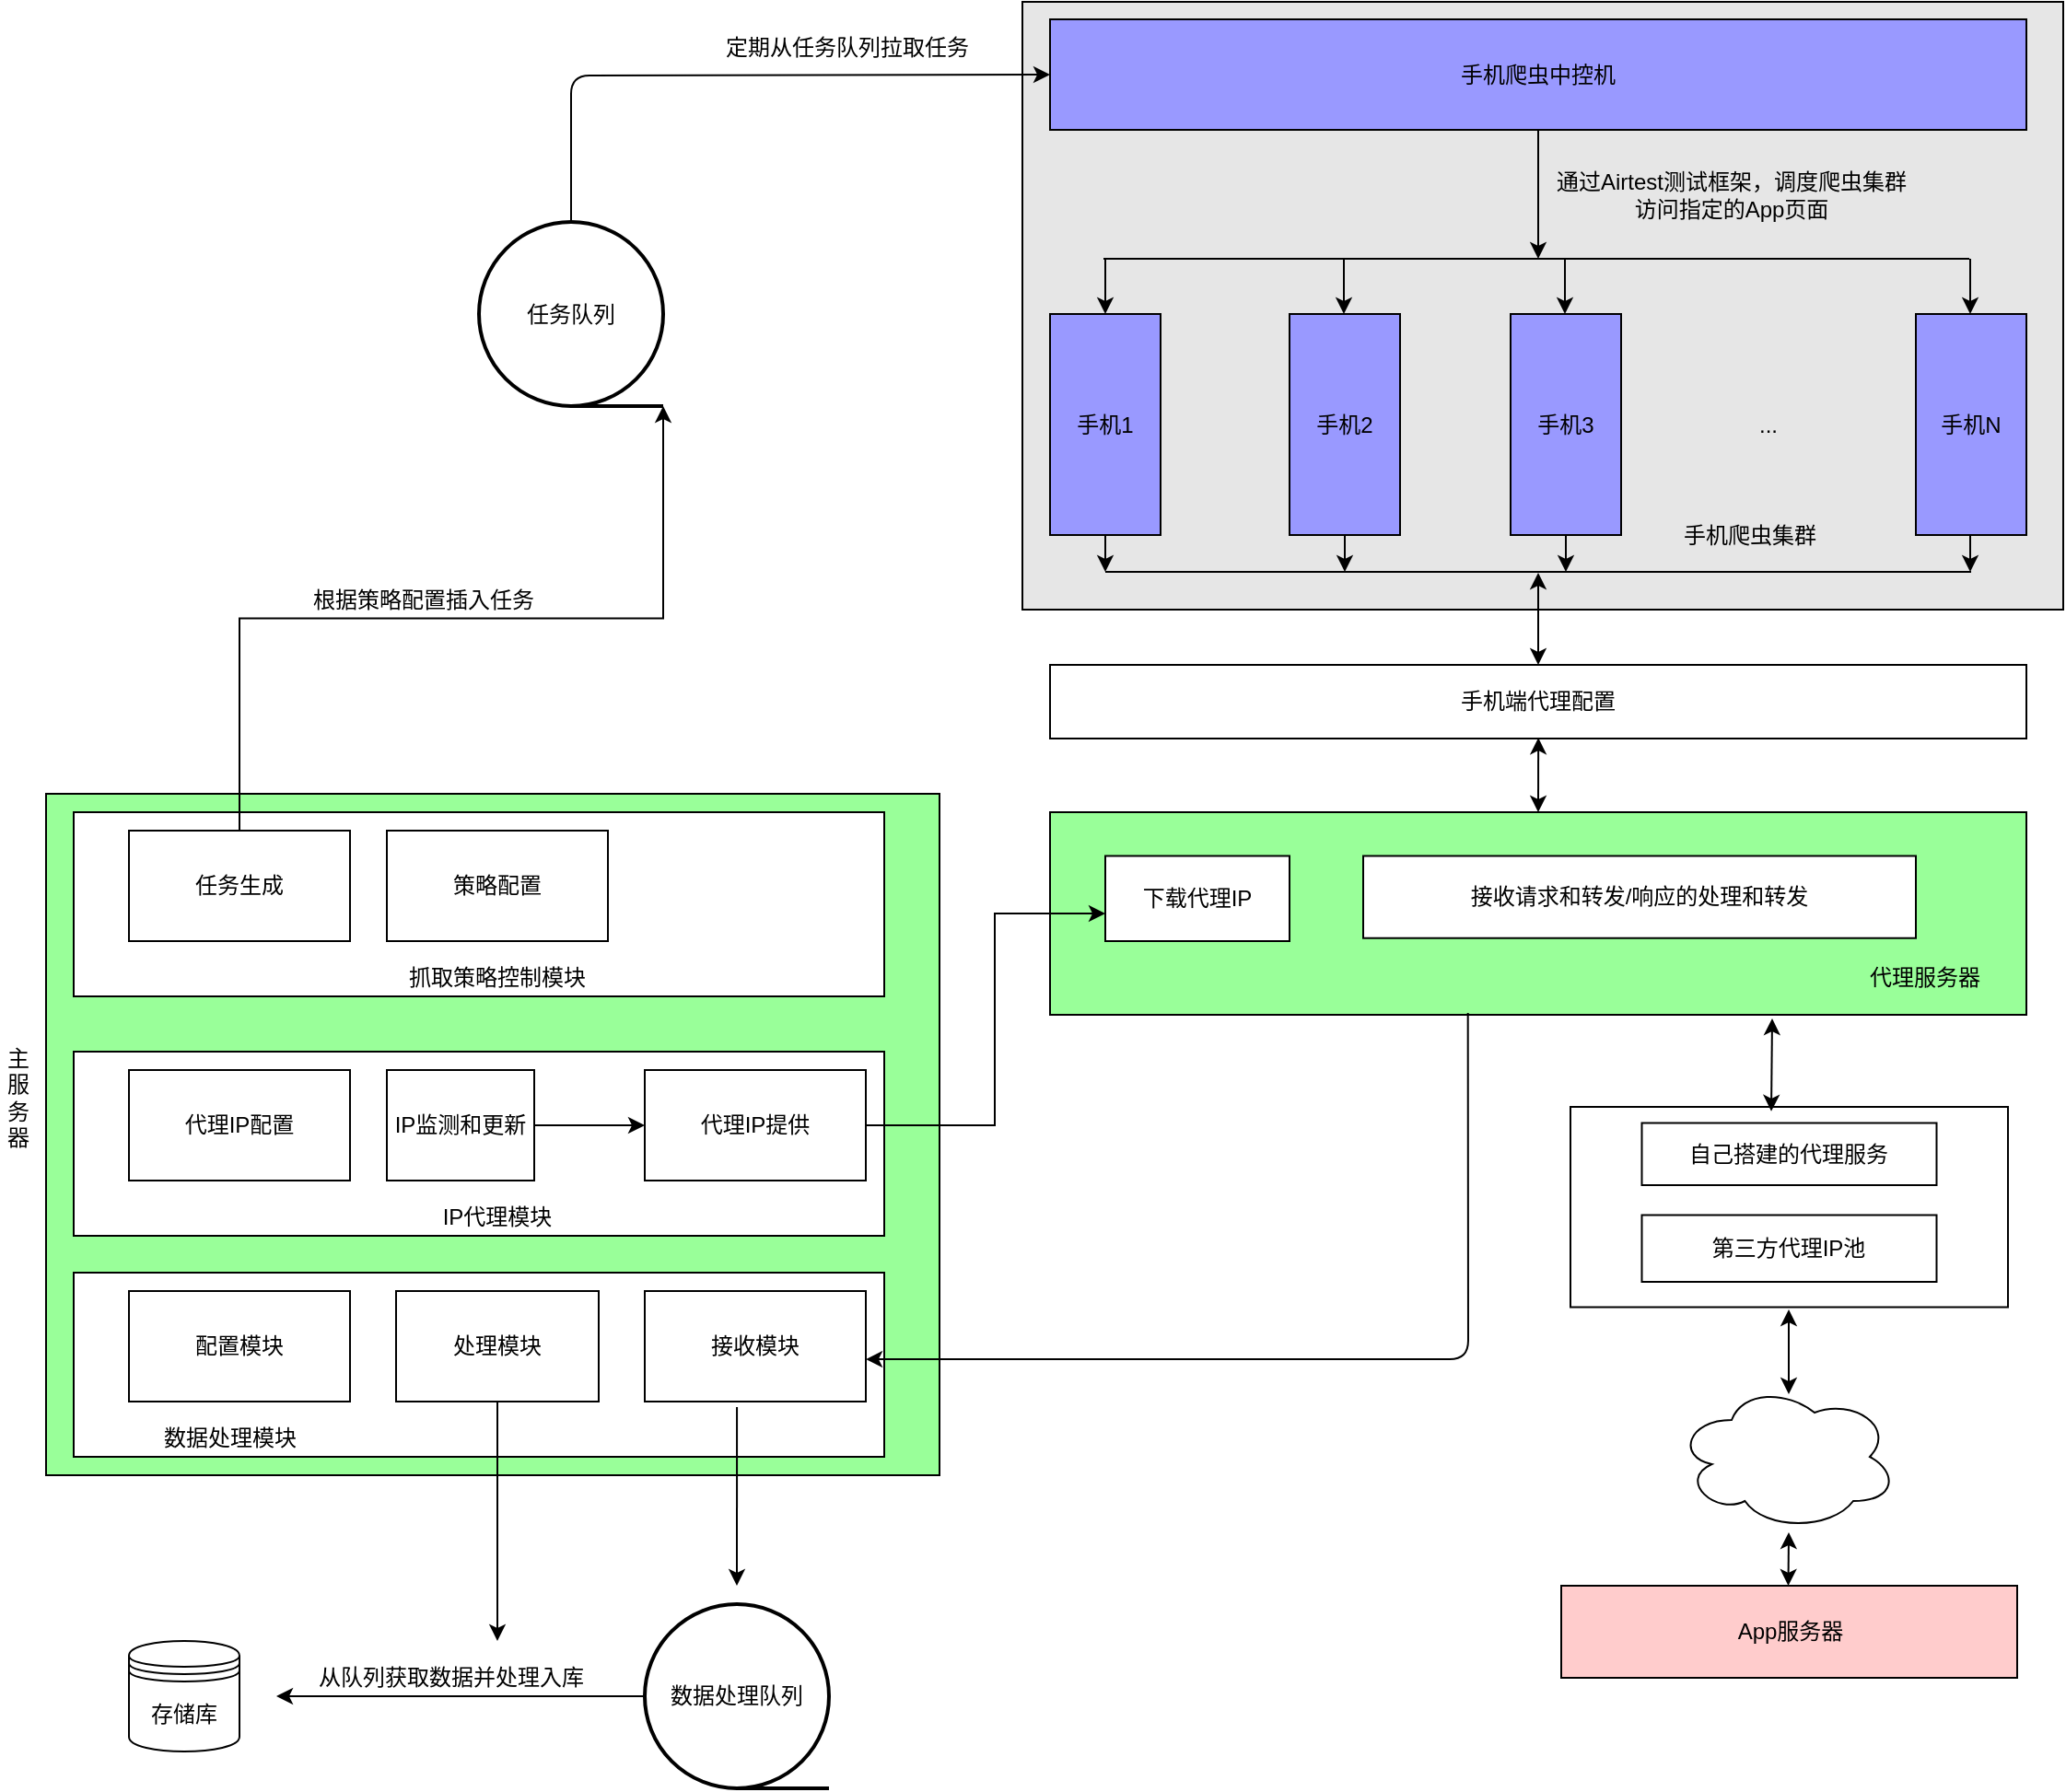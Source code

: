 <mxfile version="13.6.3" type="github">
  <diagram id="sB7zFL8JFn0QuQvQ9iL3" name="第 1 页">
    <mxGraphModel dx="1108" dy="482" grid="1" gridSize="10" guides="1" tooltips="1" connect="1" arrows="1" fold="1" page="1" pageScale="1" pageWidth="1169" pageHeight="1654" math="0" shadow="0">
      <root>
        <mxCell id="0" />
        <mxCell id="1" parent="0" />
        <mxCell id="WBYiJeZkuYEDSoGqKssV-112" value="" style="rounded=0;whiteSpace=wrap;html=1;fillColor=#E6E6E6;" vertex="1" parent="1">
          <mxGeometry x="585" y="30" width="565" height="330" as="geometry" />
        </mxCell>
        <mxCell id="WBYiJeZkuYEDSoGqKssV-60" value="" style="rounded=0;whiteSpace=wrap;html=1;fillColor=#99FF99;" vertex="1" parent="1">
          <mxGeometry x="600" y="470" width="530" height="110" as="geometry" />
        </mxCell>
        <mxCell id="WBYiJeZkuYEDSoGqKssV-66" value="" style="rounded=0;whiteSpace=wrap;html=1;" vertex="1" parent="1">
          <mxGeometry x="882.5" y="630" width="237.5" height="108.75" as="geometry" />
        </mxCell>
        <mxCell id="WBYiJeZkuYEDSoGqKssV-14" style="edgeStyle=orthogonalEdgeStyle;rounded=0;orthogonalLoop=1;jettySize=auto;html=1;exitX=0.5;exitY=1;exitDx=0;exitDy=0;" edge="1" parent="1" source="WBYiJeZkuYEDSoGqKssV-3">
          <mxGeometry relative="1" as="geometry">
            <mxPoint x="630" y="339.5" as="targetPoint" />
          </mxGeometry>
        </mxCell>
        <mxCell id="WBYiJeZkuYEDSoGqKssV-32" style="edgeStyle=orthogonalEdgeStyle;rounded=0;orthogonalLoop=1;jettySize=auto;html=1;exitX=0.5;exitY=0;exitDx=0;exitDy=0;entryX=0.5;entryY=0;entryDx=0;entryDy=0;" edge="1" parent="1" target="WBYiJeZkuYEDSoGqKssV-3">
          <mxGeometry relative="1" as="geometry">
            <mxPoint x="630" y="169.5" as="sourcePoint" />
          </mxGeometry>
        </mxCell>
        <mxCell id="WBYiJeZkuYEDSoGqKssV-3" value="手机1" style="rounded=0;whiteSpace=wrap;html=1;fillColor=#9999FF;" vertex="1" parent="1">
          <mxGeometry x="600" y="199.5" width="60" height="120" as="geometry" />
        </mxCell>
        <mxCell id="WBYiJeZkuYEDSoGqKssV-4" value="手机N" style="rounded=0;whiteSpace=wrap;html=1;fillColor=#9999FF;" vertex="1" parent="1">
          <mxGeometry x="1070" y="199.5" width="60" height="120" as="geometry" />
        </mxCell>
        <mxCell id="WBYiJeZkuYEDSoGqKssV-12" style="edgeStyle=orthogonalEdgeStyle;rounded=0;orthogonalLoop=1;jettySize=auto;html=1;exitX=0.5;exitY=1;exitDx=0;exitDy=0;" edge="1" parent="1" source="WBYiJeZkuYEDSoGqKssV-5">
          <mxGeometry relative="1" as="geometry">
            <mxPoint x="880" y="339.5" as="targetPoint" />
          </mxGeometry>
        </mxCell>
        <mxCell id="WBYiJeZkuYEDSoGqKssV-5" value="手机3" style="rounded=0;whiteSpace=wrap;html=1;fillColor=#9999FF;" vertex="1" parent="1">
          <mxGeometry x="850" y="199.5" width="60" height="120" as="geometry" />
        </mxCell>
        <mxCell id="WBYiJeZkuYEDSoGqKssV-11" style="edgeStyle=orthogonalEdgeStyle;rounded=0;orthogonalLoop=1;jettySize=auto;html=1;exitX=0.5;exitY=1;exitDx=0;exitDy=0;" edge="1" parent="1" source="WBYiJeZkuYEDSoGqKssV-6">
          <mxGeometry relative="1" as="geometry">
            <mxPoint x="760" y="339.5" as="targetPoint" />
          </mxGeometry>
        </mxCell>
        <mxCell id="WBYiJeZkuYEDSoGqKssV-6" value="手机2" style="rounded=0;whiteSpace=wrap;html=1;fillColor=#9999FF;" vertex="1" parent="1">
          <mxGeometry x="730" y="199.5" width="60" height="120" as="geometry" />
        </mxCell>
        <mxCell id="WBYiJeZkuYEDSoGqKssV-8" value="..." style="text;html=1;strokeColor=none;fillColor=none;align=center;verticalAlign=middle;whiteSpace=wrap;rounded=0;" vertex="1" parent="1">
          <mxGeometry x="970" y="249.5" width="40" height="20" as="geometry" />
        </mxCell>
        <mxCell id="WBYiJeZkuYEDSoGqKssV-24" style="edgeStyle=orthogonalEdgeStyle;rounded=0;orthogonalLoop=1;jettySize=auto;html=1;exitX=0.5;exitY=1;exitDx=0;exitDy=0;" edge="1" parent="1">
          <mxGeometry relative="1" as="geometry">
            <mxPoint x="1099.5" y="339.5" as="targetPoint" />
            <mxPoint x="1099.5" y="319.5" as="sourcePoint" />
          </mxGeometry>
        </mxCell>
        <mxCell id="WBYiJeZkuYEDSoGqKssV-28" value="" style="endArrow=none;html=1;" edge="1" parent="1">
          <mxGeometry width="50" height="50" relative="1" as="geometry">
            <mxPoint x="630" y="339.5" as="sourcePoint" />
            <mxPoint x="1100" y="339.5" as="targetPoint" />
          </mxGeometry>
        </mxCell>
        <mxCell id="WBYiJeZkuYEDSoGqKssV-29" value="" style="endArrow=none;html=1;" edge="1" parent="1">
          <mxGeometry width="50" height="50" relative="1" as="geometry">
            <mxPoint x="629" y="169.5" as="sourcePoint" />
            <mxPoint x="1099" y="169.5" as="targetPoint" />
          </mxGeometry>
        </mxCell>
        <mxCell id="WBYiJeZkuYEDSoGqKssV-33" style="edgeStyle=orthogonalEdgeStyle;rounded=0;orthogonalLoop=1;jettySize=auto;html=1;exitX=0.5;exitY=0;exitDx=0;exitDy=0;entryX=0.5;entryY=0;entryDx=0;entryDy=0;" edge="1" parent="1">
          <mxGeometry relative="1" as="geometry">
            <mxPoint x="759.5" y="199.5" as="targetPoint" />
            <mxPoint x="759.5" y="169.5" as="sourcePoint" />
          </mxGeometry>
        </mxCell>
        <mxCell id="WBYiJeZkuYEDSoGqKssV-34" style="edgeStyle=orthogonalEdgeStyle;rounded=0;orthogonalLoop=1;jettySize=auto;html=1;exitX=0.5;exitY=0;exitDx=0;exitDy=0;entryX=0.5;entryY=0;entryDx=0;entryDy=0;" edge="1" parent="1">
          <mxGeometry relative="1" as="geometry">
            <mxPoint x="879.5" y="199.5" as="targetPoint" />
            <mxPoint x="879.5" y="169.5" as="sourcePoint" />
          </mxGeometry>
        </mxCell>
        <mxCell id="WBYiJeZkuYEDSoGqKssV-35" style="edgeStyle=orthogonalEdgeStyle;rounded=0;orthogonalLoop=1;jettySize=auto;html=1;exitX=0.5;exitY=0;exitDx=0;exitDy=0;entryX=0.5;entryY=0;entryDx=0;entryDy=0;" edge="1" parent="1">
          <mxGeometry relative="1" as="geometry">
            <mxPoint x="1099.5" y="199.5" as="targetPoint" />
            <mxPoint x="1099.5" y="169.5" as="sourcePoint" />
          </mxGeometry>
        </mxCell>
        <mxCell id="WBYiJeZkuYEDSoGqKssV-36" value="手机爬虫集群" style="text;html=1;strokeColor=none;fillColor=none;align=center;verticalAlign=middle;whiteSpace=wrap;rounded=0;" vertex="1" parent="1">
          <mxGeometry x="940" y="309.5" width="80" height="20" as="geometry" />
        </mxCell>
        <mxCell id="WBYiJeZkuYEDSoGqKssV-38" style="edgeStyle=orthogonalEdgeStyle;rounded=0;orthogonalLoop=1;jettySize=auto;html=1;exitX=0.5;exitY=1;exitDx=0;exitDy=0;" edge="1" parent="1" source="WBYiJeZkuYEDSoGqKssV-37">
          <mxGeometry relative="1" as="geometry">
            <mxPoint x="865" y="169.5" as="targetPoint" />
          </mxGeometry>
        </mxCell>
        <mxCell id="WBYiJeZkuYEDSoGqKssV-37" value="手机爬虫中控机" style="rounded=0;whiteSpace=wrap;html=1;fillColor=#9999FF;" vertex="1" parent="1">
          <mxGeometry x="600" y="39.5" width="530" height="60" as="geometry" />
        </mxCell>
        <mxCell id="WBYiJeZkuYEDSoGqKssV-39" value="通过Airtest测试框架，调度爬虫集群访问指定的App页面" style="text;html=1;strokeColor=none;fillColor=none;align=center;verticalAlign=middle;whiteSpace=wrap;rounded=0;" vertex="1" parent="1">
          <mxGeometry x="870" y="129.5" width="200" height="10" as="geometry" />
        </mxCell>
        <mxCell id="WBYiJeZkuYEDSoGqKssV-40" value="任务队列" style="strokeWidth=2;html=1;shape=mxgraph.flowchart.sequential_data;whiteSpace=wrap;" vertex="1" parent="1">
          <mxGeometry x="290" y="149.5" width="100" height="100" as="geometry" />
        </mxCell>
        <mxCell id="WBYiJeZkuYEDSoGqKssV-41" value="" style="endArrow=classic;html=1;entryX=0;entryY=0.5;entryDx=0;entryDy=0;exitX=0.5;exitY=0;exitDx=0;exitDy=0;exitPerimeter=0;" edge="1" parent="1" source="WBYiJeZkuYEDSoGqKssV-40" target="WBYiJeZkuYEDSoGqKssV-37">
          <mxGeometry width="50" height="50" relative="1" as="geometry">
            <mxPoint x="160" y="140" as="sourcePoint" />
            <mxPoint x="200" y="60" as="targetPoint" />
            <Array as="points">
              <mxPoint x="340" y="70" />
            </Array>
          </mxGeometry>
        </mxCell>
        <mxCell id="WBYiJeZkuYEDSoGqKssV-42" value="" style="rounded=0;whiteSpace=wrap;html=1;fillColor=#99FF99;" vertex="1" parent="1">
          <mxGeometry x="55" y="460" width="485" height="370" as="geometry" />
        </mxCell>
        <mxCell id="WBYiJeZkuYEDSoGqKssV-43" value="" style="rounded=0;whiteSpace=wrap;html=1;" vertex="1" parent="1">
          <mxGeometry x="70" y="470" width="440" height="100" as="geometry" />
        </mxCell>
        <mxCell id="WBYiJeZkuYEDSoGqKssV-45" value="定期从任务队列拉取任务" style="text;html=1;strokeColor=none;fillColor=none;align=center;verticalAlign=middle;whiteSpace=wrap;rounded=0;" vertex="1" parent="1">
          <mxGeometry x="390" y="50" width="200" height="10" as="geometry" />
        </mxCell>
        <mxCell id="WBYiJeZkuYEDSoGqKssV-46" value="根据策略配置插入任务" style="text;html=1;strokeColor=none;fillColor=none;align=center;verticalAlign=middle;whiteSpace=wrap;rounded=0;" vertex="1" parent="1">
          <mxGeometry x="160" y="350" width="200" height="10" as="geometry" />
        </mxCell>
        <mxCell id="WBYiJeZkuYEDSoGqKssV-48" style="edgeStyle=orthogonalEdgeStyle;rounded=0;orthogonalLoop=1;jettySize=auto;html=1;exitX=0.5;exitY=0;exitDx=0;exitDy=0;entryX=1;entryY=1;entryDx=0;entryDy=0;entryPerimeter=0;" edge="1" parent="1" source="WBYiJeZkuYEDSoGqKssV-47" target="WBYiJeZkuYEDSoGqKssV-40">
          <mxGeometry relative="1" as="geometry" />
        </mxCell>
        <mxCell id="WBYiJeZkuYEDSoGqKssV-47" value="任务生成" style="rounded=0;whiteSpace=wrap;html=1;" vertex="1" parent="1">
          <mxGeometry x="100" y="480" width="120" height="60" as="geometry" />
        </mxCell>
        <mxCell id="WBYiJeZkuYEDSoGqKssV-49" value="策略配置" style="rounded=0;whiteSpace=wrap;html=1;" vertex="1" parent="1">
          <mxGeometry x="240" y="480" width="120" height="60" as="geometry" />
        </mxCell>
        <mxCell id="WBYiJeZkuYEDSoGqKssV-50" value="抓取策略控制模块" style="text;html=1;strokeColor=none;fillColor=none;align=center;verticalAlign=middle;whiteSpace=wrap;rounded=0;" vertex="1" parent="1">
          <mxGeometry x="235" y="550" width="130" height="20" as="geometry" />
        </mxCell>
        <mxCell id="WBYiJeZkuYEDSoGqKssV-51" value="主服务器" style="text;html=1;strokeColor=none;fillColor=none;align=center;verticalAlign=middle;whiteSpace=wrap;rounded=0;" vertex="1" parent="1">
          <mxGeometry x="30" y="520" width="20" height="210" as="geometry" />
        </mxCell>
        <mxCell id="WBYiJeZkuYEDSoGqKssV-53" value="" style="rounded=0;whiteSpace=wrap;html=1;" vertex="1" parent="1">
          <mxGeometry x="70" y="600" width="440" height="100" as="geometry" />
        </mxCell>
        <mxCell id="WBYiJeZkuYEDSoGqKssV-54" value="代理IP配置" style="rounded=0;whiteSpace=wrap;html=1;" vertex="1" parent="1">
          <mxGeometry x="100" y="610" width="120" height="60" as="geometry" />
        </mxCell>
        <mxCell id="WBYiJeZkuYEDSoGqKssV-68" value="" style="edgeStyle=orthogonalEdgeStyle;rounded=0;orthogonalLoop=1;jettySize=auto;html=1;" edge="1" parent="1" source="WBYiJeZkuYEDSoGqKssV-55" target="WBYiJeZkuYEDSoGqKssV-57">
          <mxGeometry relative="1" as="geometry" />
        </mxCell>
        <mxCell id="WBYiJeZkuYEDSoGqKssV-55" value="IP监测和更新" style="rounded=0;whiteSpace=wrap;html=1;" vertex="1" parent="1">
          <mxGeometry x="240" y="610" width="80" height="60" as="geometry" />
        </mxCell>
        <mxCell id="WBYiJeZkuYEDSoGqKssV-56" value="IP代理模块" style="text;html=1;strokeColor=none;fillColor=none;align=center;verticalAlign=middle;whiteSpace=wrap;rounded=0;" vertex="1" parent="1">
          <mxGeometry x="235" y="680" width="130" height="20" as="geometry" />
        </mxCell>
        <mxCell id="WBYiJeZkuYEDSoGqKssV-62" style="edgeStyle=orthogonalEdgeStyle;rounded=0;orthogonalLoop=1;jettySize=auto;html=1;exitX=1;exitY=0.5;exitDx=0;exitDy=0;" edge="1" parent="1" source="WBYiJeZkuYEDSoGqKssV-57" target="WBYiJeZkuYEDSoGqKssV-91">
          <mxGeometry relative="1" as="geometry">
            <mxPoint x="610" y="525" as="targetPoint" />
            <Array as="points">
              <mxPoint x="570" y="640" />
              <mxPoint x="570" y="525" />
            </Array>
          </mxGeometry>
        </mxCell>
        <mxCell id="WBYiJeZkuYEDSoGqKssV-57" value="代理IP提供" style="rounded=0;whiteSpace=wrap;html=1;" vertex="1" parent="1">
          <mxGeometry x="380" y="610" width="120" height="60" as="geometry" />
        </mxCell>
        <mxCell id="WBYiJeZkuYEDSoGqKssV-58" value="手机端代理配置" style="rounded=0;whiteSpace=wrap;html=1;" vertex="1" parent="1">
          <mxGeometry x="600" y="390" width="530" height="40" as="geometry" />
        </mxCell>
        <mxCell id="WBYiJeZkuYEDSoGqKssV-63" value="自己搭建的代理服务" style="rounded=0;whiteSpace=wrap;html=1;" vertex="1" parent="1">
          <mxGeometry x="921.25" y="638.75" width="160" height="33.75" as="geometry" />
        </mxCell>
        <mxCell id="WBYiJeZkuYEDSoGqKssV-64" value="第三方代理IP池" style="rounded=0;whiteSpace=wrap;html=1;" vertex="1" parent="1">
          <mxGeometry x="921.25" y="688.75" width="160" height="36.25" as="geometry" />
        </mxCell>
        <mxCell id="WBYiJeZkuYEDSoGqKssV-72" value="" style="endArrow=classic;startArrow=classic;html=1;exitX=0.459;exitY=0.022;exitDx=0;exitDy=0;exitPerimeter=0;" edge="1" parent="1" source="WBYiJeZkuYEDSoGqKssV-66">
          <mxGeometry width="50" height="50" relative="1" as="geometry">
            <mxPoint x="810" y="630" as="sourcePoint" />
            <mxPoint x="992" y="582" as="targetPoint" />
          </mxGeometry>
        </mxCell>
        <mxCell id="WBYiJeZkuYEDSoGqKssV-74" value="" style="endArrow=classic;startArrow=classic;html=1;" edge="1" parent="1">
          <mxGeometry width="50" height="50" relative="1" as="geometry">
            <mxPoint x="1001" y="786" as="sourcePoint" />
            <mxPoint x="1001" y="740" as="targetPoint" />
          </mxGeometry>
        </mxCell>
        <mxCell id="WBYiJeZkuYEDSoGqKssV-75" value="" style="endArrow=classic;startArrow=classic;html=1;" edge="1" parent="1">
          <mxGeometry width="50" height="50" relative="1" as="geometry">
            <mxPoint x="865" y="470" as="sourcePoint" />
            <mxPoint x="865.07" y="429.61" as="targetPoint" />
          </mxGeometry>
        </mxCell>
        <mxCell id="WBYiJeZkuYEDSoGqKssV-76" value="" style="endArrow=classic;startArrow=classic;html=1;exitX=0.5;exitY=0;exitDx=0;exitDy=0;" edge="1" parent="1" source="WBYiJeZkuYEDSoGqKssV-58">
          <mxGeometry width="50" height="50" relative="1" as="geometry">
            <mxPoint x="865" y="370" as="sourcePoint" />
            <mxPoint x="865" y="340" as="targetPoint" />
          </mxGeometry>
        </mxCell>
        <mxCell id="WBYiJeZkuYEDSoGqKssV-77" value="" style="rounded=0;whiteSpace=wrap;html=1;" vertex="1" parent="1">
          <mxGeometry x="70" y="720" width="440" height="100" as="geometry" />
        </mxCell>
        <mxCell id="WBYiJeZkuYEDSoGqKssV-78" value="配置模块" style="rounded=0;whiteSpace=wrap;html=1;" vertex="1" parent="1">
          <mxGeometry x="100" y="730" width="120" height="60" as="geometry" />
        </mxCell>
        <mxCell id="WBYiJeZkuYEDSoGqKssV-98" style="edgeStyle=orthogonalEdgeStyle;rounded=0;orthogonalLoop=1;jettySize=auto;html=1;exitX=0.5;exitY=1;exitDx=0;exitDy=0;" edge="1" parent="1" source="WBYiJeZkuYEDSoGqKssV-80">
          <mxGeometry relative="1" as="geometry">
            <mxPoint x="300" y="920" as="targetPoint" />
          </mxGeometry>
        </mxCell>
        <mxCell id="WBYiJeZkuYEDSoGqKssV-80" value="处理模块" style="rounded=0;whiteSpace=wrap;html=1;" vertex="1" parent="1">
          <mxGeometry x="245" y="730" width="110" height="60" as="geometry" />
        </mxCell>
        <mxCell id="WBYiJeZkuYEDSoGqKssV-81" value="数据处理模块" style="text;html=1;strokeColor=none;fillColor=none;align=center;verticalAlign=middle;whiteSpace=wrap;rounded=0;" vertex="1" parent="1">
          <mxGeometry x="90" y="800" width="130" height="20" as="geometry" />
        </mxCell>
        <mxCell id="WBYiJeZkuYEDSoGqKssV-82" value="接收模块" style="rounded=0;whiteSpace=wrap;html=1;" vertex="1" parent="1">
          <mxGeometry x="380" y="730" width="120" height="60" as="geometry" />
        </mxCell>
        <mxCell id="WBYiJeZkuYEDSoGqKssV-85" value="" style="endArrow=classic;html=1;exitX=0.428;exitY=0.991;exitDx=0;exitDy=0;exitPerimeter=0;entryX=1;entryY=0.617;entryDx=0;entryDy=0;entryPerimeter=0;" edge="1" parent="1" source="WBYiJeZkuYEDSoGqKssV-60" target="WBYiJeZkuYEDSoGqKssV-82">
          <mxGeometry width="50" height="50" relative="1" as="geometry">
            <mxPoint x="730" y="710" as="sourcePoint" />
            <mxPoint x="780" y="660" as="targetPoint" />
            <Array as="points">
              <mxPoint x="827" y="767" />
            </Array>
          </mxGeometry>
        </mxCell>
        <mxCell id="WBYiJeZkuYEDSoGqKssV-89" style="edgeStyle=orthogonalEdgeStyle;rounded=0;orthogonalLoop=1;jettySize=auto;html=1;exitX=0;exitY=0.5;exitDx=0;exitDy=0;exitPerimeter=0;" edge="1" parent="1" source="WBYiJeZkuYEDSoGqKssV-86">
          <mxGeometry relative="1" as="geometry">
            <mxPoint x="180" y="950" as="targetPoint" />
          </mxGeometry>
        </mxCell>
        <mxCell id="WBYiJeZkuYEDSoGqKssV-86" value="数据处理队列" style="strokeWidth=2;html=1;shape=mxgraph.flowchart.sequential_data;whiteSpace=wrap;" vertex="1" parent="1">
          <mxGeometry x="380" y="900" width="100" height="100" as="geometry" />
        </mxCell>
        <mxCell id="WBYiJeZkuYEDSoGqKssV-87" value="" style="endArrow=classic;html=1;exitX=0.417;exitY=1.05;exitDx=0;exitDy=0;exitPerimeter=0;" edge="1" parent="1" source="WBYiJeZkuYEDSoGqKssV-82">
          <mxGeometry width="50" height="50" relative="1" as="geometry">
            <mxPoint x="420" y="840" as="sourcePoint" />
            <mxPoint x="430" y="890" as="targetPoint" />
          </mxGeometry>
        </mxCell>
        <mxCell id="WBYiJeZkuYEDSoGqKssV-90" value="存储库" style="shape=datastore;whiteSpace=wrap;html=1;" vertex="1" parent="1">
          <mxGeometry x="100" y="920" width="60" height="60" as="geometry" />
        </mxCell>
        <mxCell id="WBYiJeZkuYEDSoGqKssV-91" value="下载代理IP" style="rounded=0;whiteSpace=wrap;html=1;" vertex="1" parent="1">
          <mxGeometry x="630" y="493.75" width="100" height="46.25" as="geometry" />
        </mxCell>
        <mxCell id="WBYiJeZkuYEDSoGqKssV-92" value="接收请求和转发/响应的处理和转发" style="rounded=0;whiteSpace=wrap;html=1;" vertex="1" parent="1">
          <mxGeometry x="770" y="493.75" width="300" height="44.62" as="geometry" />
        </mxCell>
        <mxCell id="WBYiJeZkuYEDSoGqKssV-93" value="代理服务器" style="text;html=1;strokeColor=none;fillColor=none;align=center;verticalAlign=middle;whiteSpace=wrap;rounded=0;" vertex="1" parent="1">
          <mxGeometry x="1030" y="550" width="90" height="20" as="geometry" />
        </mxCell>
        <mxCell id="WBYiJeZkuYEDSoGqKssV-99" value="从队列获取数据并处理入库" style="text;html=1;strokeColor=none;fillColor=none;align=center;verticalAlign=middle;whiteSpace=wrap;rounded=0;" vertex="1" parent="1">
          <mxGeometry x="200" y="930" width="150" height="20" as="geometry" />
        </mxCell>
        <mxCell id="WBYiJeZkuYEDSoGqKssV-104" value="App服务器" style="rounded=0;whiteSpace=wrap;html=1;fillColor=#FFCCCC;" vertex="1" parent="1">
          <mxGeometry x="877.5" y="890" width="247.5" height="50" as="geometry" />
        </mxCell>
        <mxCell id="WBYiJeZkuYEDSoGqKssV-105" value="" style="endArrow=classic;startArrow=classic;html=1;" edge="1" parent="1">
          <mxGeometry width="50" height="50" relative="1" as="geometry">
            <mxPoint x="1000.75" y="890" as="sourcePoint" />
            <mxPoint x="1001" y="861" as="targetPoint" />
          </mxGeometry>
        </mxCell>
        <mxCell id="WBYiJeZkuYEDSoGqKssV-106" value="" style="ellipse;shape=cloud;whiteSpace=wrap;html=1;" vertex="1" parent="1">
          <mxGeometry x="940" y="780" width="120" height="80" as="geometry" />
        </mxCell>
      </root>
    </mxGraphModel>
  </diagram>
</mxfile>
